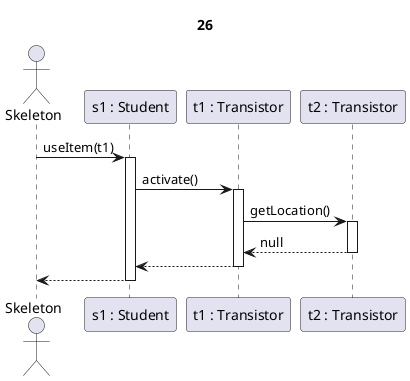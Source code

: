 @startuml transistor can't use

title 26

actor Skeleton as sk
participant "s1 : Student" as s
participant "t1 : Transistor" as t1
participant "t2 : Transistor" as t2

sk -> s ++: useItem(t1)

s->t1 ++: activate()

t1 -> t2 ++: getLocation()
t2 --> t1 --: null

t1 --> s --:

s-->sk --:

@enduml